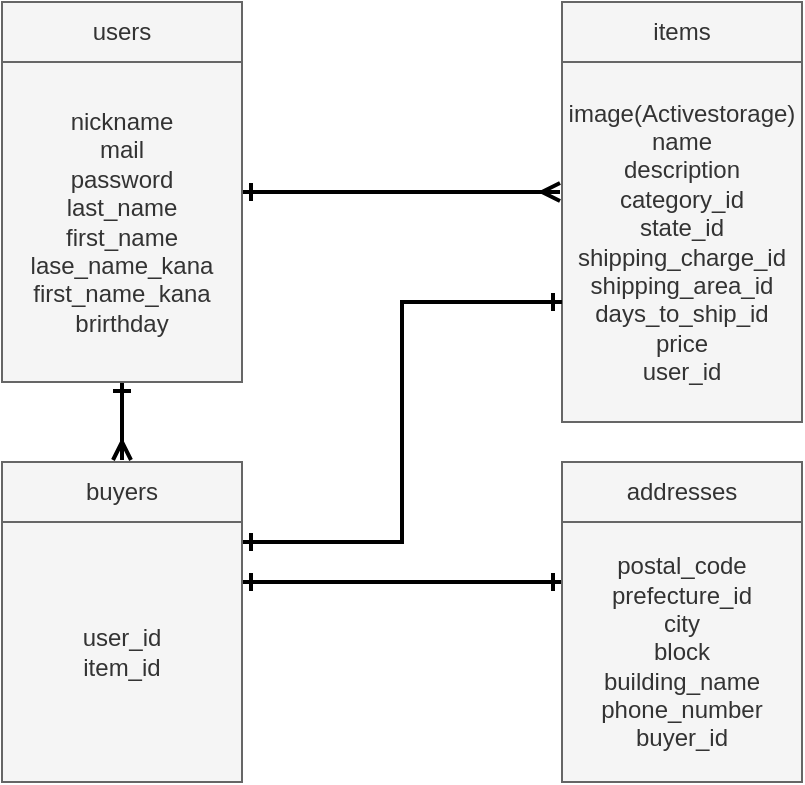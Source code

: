 <mxfile version="13.10.0" type="embed">
    <diagram id="zl1K8d6rEF34F4pEpGtc" name="Page-1">
        <mxGraphModel dx="491" dy="635" grid="1" gridSize="10" guides="1" tooltips="1" connect="1" arrows="1" fold="1" page="1" pageScale="1" pageWidth="850" pageHeight="1100" math="0" shadow="0">
            <root>
                <mxCell id="0"/>
                <mxCell id="1" parent="0"/>
                <mxCell id="3" value="users" style="whiteSpace=wrap;html=1;fillColor=#f5f5f5;strokeColor=#666666;fontColor=#333333;" parent="1" vertex="1">
                    <mxGeometry x="240" y="140" width="120" height="30" as="geometry"/>
                </mxCell>
                <mxCell id="5" value="items" style="whiteSpace=wrap;html=1;fillColor=#f5f5f5;strokeColor=#666666;fontColor=#333333;" parent="1" vertex="1">
                    <mxGeometry x="520" y="140" width="120" height="30" as="geometry"/>
                </mxCell>
                <mxCell id="25" style="edgeStyle=orthogonalEdgeStyle;rounded=0;orthogonalLoop=1;jettySize=auto;html=1;startArrow=ERone;startFill=0;endArrow=ERmany;endFill=0;strokeWidth=2;" parent="1" source="20" edge="1">
                    <mxGeometry relative="1" as="geometry">
                        <mxPoint x="519" y="235" as="targetPoint"/>
                        <Array as="points">
                            <mxPoint x="380" y="235"/>
                            <mxPoint x="380" y="235"/>
                        </Array>
                    </mxGeometry>
                </mxCell>
                <mxCell id="35" style="edgeStyle=orthogonalEdgeStyle;rounded=0;orthogonalLoop=1;jettySize=auto;html=1;exitX=0.5;exitY=1;exitDx=0;exitDy=0;startArrow=ERone;startFill=0;endArrow=ERmany;endFill=0;strokeWidth=2;" edge="1" parent="1" source="20">
                    <mxGeometry relative="1" as="geometry">
                        <mxPoint x="300" y="369" as="targetPoint"/>
                        <Array as="points">
                            <mxPoint x="300" y="369"/>
                        </Array>
                    </mxGeometry>
                </mxCell>
                <mxCell id="20" value="nickname&lt;br&gt;mail&lt;br&gt;password&lt;br&gt;last_name&lt;br&gt;first_name&lt;br&gt;lase_name_kana&lt;br&gt;first_name_kana&lt;br&gt;brirthday" style="whiteSpace=wrap;html=1;fillColor=#f5f5f5;strokeColor=#666666;fontColor=#333333;" parent="1" vertex="1">
                    <mxGeometry x="240" y="170" width="120" height="160" as="geometry"/>
                </mxCell>
                <mxCell id="21" value="image(Activestorage)&lt;br&gt;name&lt;br&gt;description&lt;br&gt;category_id&lt;br&gt;state_id&lt;br&gt;shipping_charge_id&lt;br&gt;shipping_area_id&lt;br&gt;days_to_ship_id&lt;br&gt;price&lt;br&gt;user_id" style="whiteSpace=wrap;html=1;fillColor=#f5f5f5;strokeColor=#666666;fontColor=#333333;" parent="1" vertex="1">
                    <mxGeometry x="520" y="170" width="120" height="180" as="geometry"/>
                </mxCell>
                <mxCell id="28" style="edgeStyle=orthogonalEdgeStyle;rounded=0;orthogonalLoop=1;jettySize=auto;html=1;startArrow=ERone;startFill=0;endArrow=ERone;endFill=0;strokeWidth=2;" parent="1" edge="1">
                    <mxGeometry relative="1" as="geometry">
                        <mxPoint x="360" y="410" as="sourcePoint"/>
                        <Array as="points">
                            <mxPoint x="440" y="410"/>
                            <mxPoint x="440" y="290"/>
                            <mxPoint x="520" y="290"/>
                        </Array>
                        <mxPoint x="520" y="290" as="targetPoint"/>
                    </mxGeometry>
                </mxCell>
                <mxCell id="29" value="" style="edgeStyle=orthogonalEdgeStyle;rounded=0;orthogonalLoop=1;jettySize=auto;html=1;startArrow=ERone;startFill=0;endArrow=ERone;endFill=0;strokeWidth=2;" parent="1" target="32" edge="1">
                    <mxGeometry relative="1" as="geometry">
                        <mxPoint x="359.999" y="430" as="sourcePoint"/>
                        <mxPoint x="456.861" y="430" as="targetPoint"/>
                        <Array as="points">
                            <mxPoint x="440" y="430"/>
                            <mxPoint x="440" y="430"/>
                        </Array>
                    </mxGeometry>
                </mxCell>
                <mxCell id="30" value="buyers" style="whiteSpace=wrap;html=1;fillColor=#f5f5f5;strokeColor=#666666;fontColor=#333333;" parent="1" vertex="1">
                    <mxGeometry x="240" y="370" width="120" height="30" as="geometry"/>
                </mxCell>
                <mxCell id="31" value="addresses" style="whiteSpace=wrap;html=1;fillColor=#f5f5f5;strokeColor=#666666;fontColor=#333333;" parent="1" vertex="1">
                    <mxGeometry x="520" y="370" width="120" height="30" as="geometry"/>
                </mxCell>
                <mxCell id="32" value="postal_code&lt;br&gt;prefecture_id&lt;br&gt;city&lt;br&gt;block&lt;br&gt;building_name&lt;br&gt;phone_number&lt;br&gt;buyer_id" style="whiteSpace=wrap;html=1;fillColor=#f5f5f5;strokeColor=#666666;fontColor=#333333;" parent="1" vertex="1">
                    <mxGeometry x="520" y="400" width="120" height="130" as="geometry"/>
                </mxCell>
                <mxCell id="33" value="user_id&lt;br&gt;item_id" style="whiteSpace=wrap;html=1;fillColor=#f5f5f5;strokeColor=#666666;fontColor=#333333;" parent="1" vertex="1">
                    <mxGeometry x="240" y="400" width="120" height="130" as="geometry"/>
                </mxCell>
            </root>
        </mxGraphModel>
    </diagram>
</mxfile>